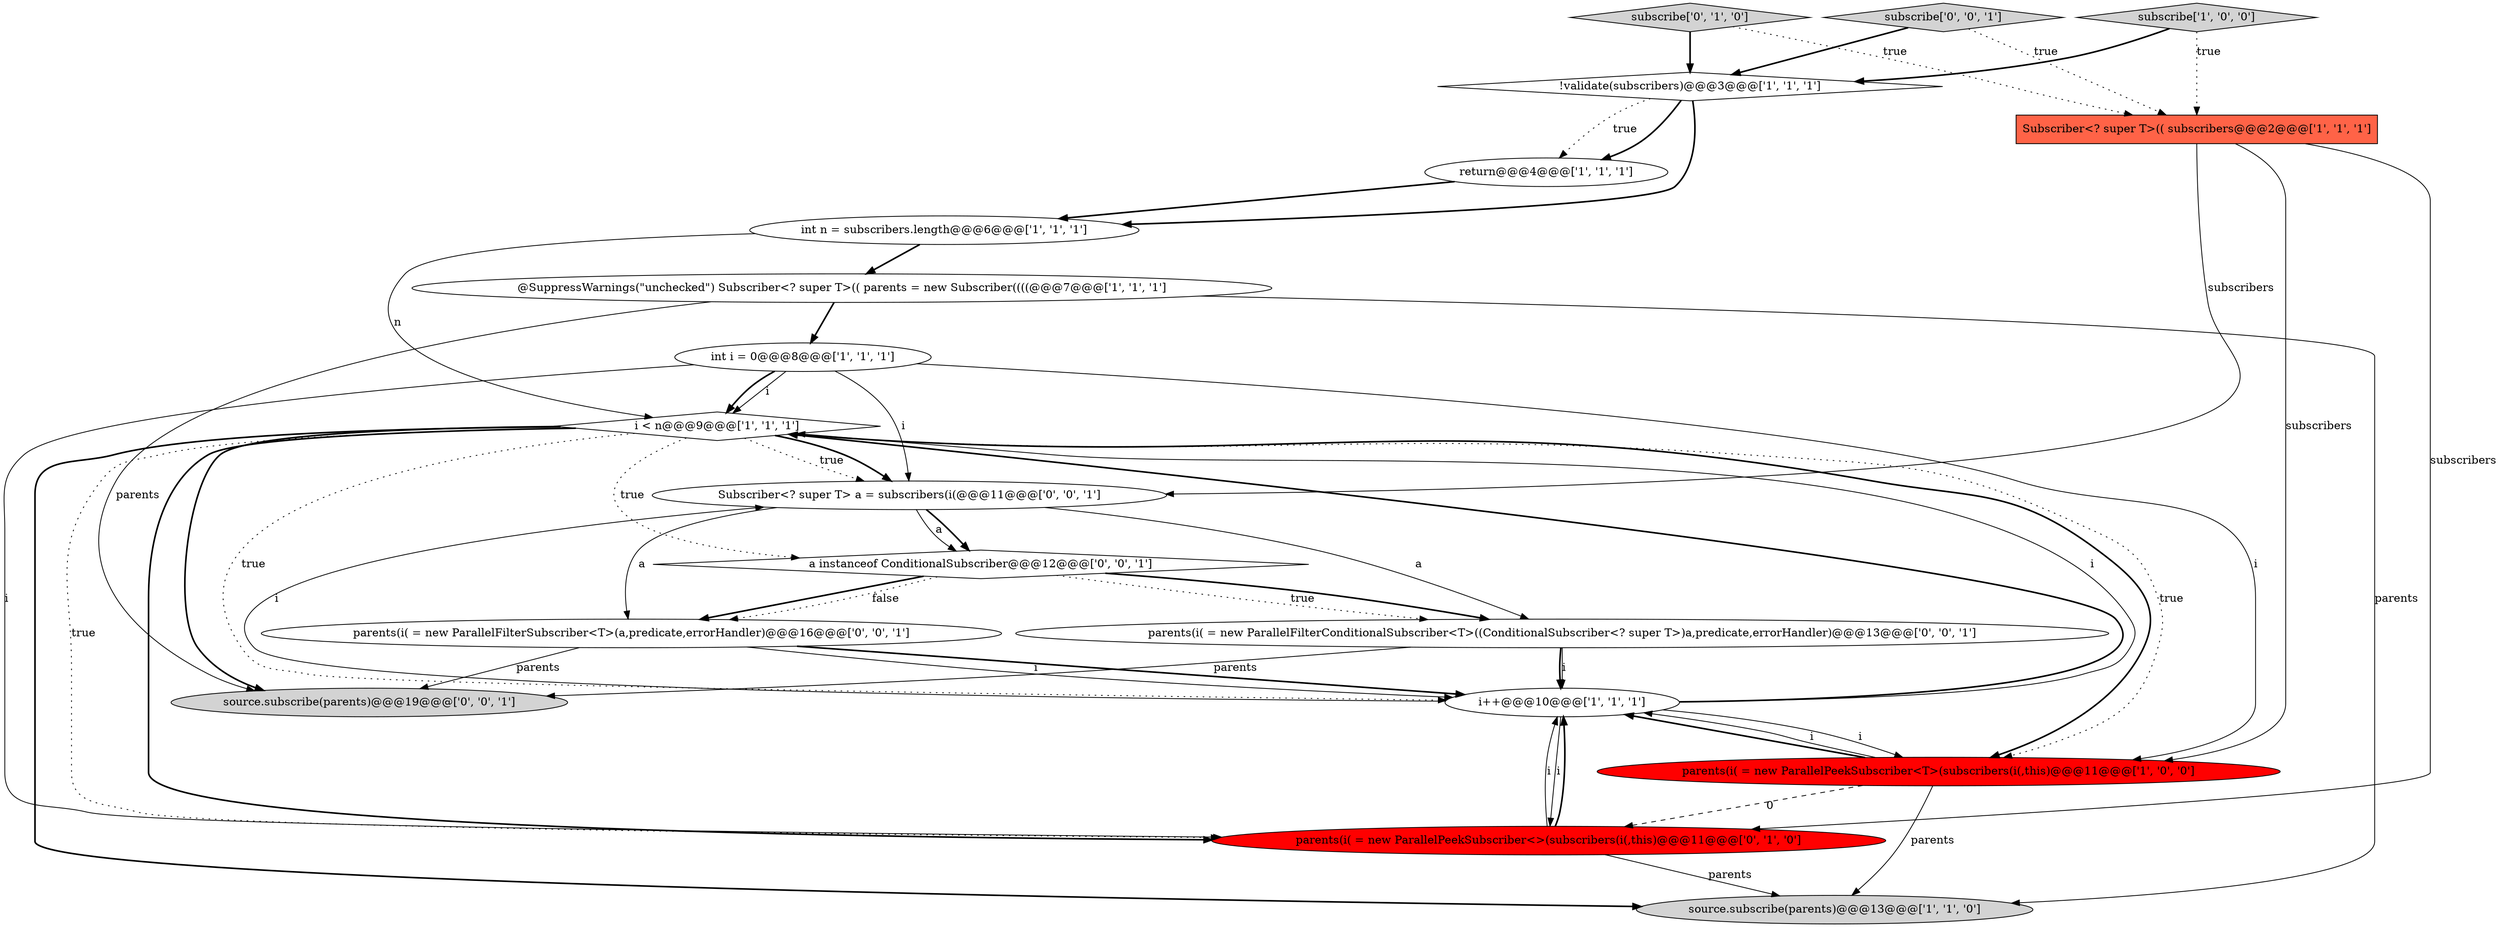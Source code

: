 digraph {
11 [style = filled, label = "subscribe['0', '1', '0']", fillcolor = lightgray, shape = diamond image = "AAA0AAABBB2BBB"];
7 [style = filled, label = "int i = 0@@@8@@@['1', '1', '1']", fillcolor = white, shape = ellipse image = "AAA0AAABBB1BBB"];
4 [style = filled, label = "!validate(subscribers)@@@3@@@['1', '1', '1']", fillcolor = white, shape = diamond image = "AAA0AAABBB1BBB"];
14 [style = filled, label = "Subscriber<? super T> a = subscribers(i(@@@11@@@['0', '0', '1']", fillcolor = white, shape = ellipse image = "AAA0AAABBB3BBB"];
12 [style = filled, label = "parents(i( = new ParallelPeekSubscriber<>(subscribers(i(,this)@@@11@@@['0', '1', '0']", fillcolor = red, shape = ellipse image = "AAA1AAABBB2BBB"];
9 [style = filled, label = "Subscriber<? super T>(( subscribers@@@2@@@['1', '1', '1']", fillcolor = tomato, shape = box image = "AAA0AAABBB1BBB"];
5 [style = filled, label = "i < n@@@9@@@['1', '1', '1']", fillcolor = white, shape = diamond image = "AAA0AAABBB1BBB"];
15 [style = filled, label = "subscribe['0', '0', '1']", fillcolor = lightgray, shape = diamond image = "AAA0AAABBB3BBB"];
18 [style = filled, label = "source.subscribe(parents)@@@19@@@['0', '0', '1']", fillcolor = lightgray, shape = ellipse image = "AAA0AAABBB3BBB"];
3 [style = filled, label = "subscribe['1', '0', '0']", fillcolor = lightgray, shape = diamond image = "AAA0AAABBB1BBB"];
17 [style = filled, label = "parents(i( = new ParallelFilterSubscriber<T>(a,predicate,errorHandler)@@@16@@@['0', '0', '1']", fillcolor = white, shape = ellipse image = "AAA0AAABBB3BBB"];
16 [style = filled, label = "parents(i( = new ParallelFilterConditionalSubscriber<T>((ConditionalSubscriber<? super T>)a,predicate,errorHandler)@@@13@@@['0', '0', '1']", fillcolor = white, shape = ellipse image = "AAA0AAABBB3BBB"];
1 [style = filled, label = "i++@@@10@@@['1', '1', '1']", fillcolor = white, shape = ellipse image = "AAA0AAABBB1BBB"];
13 [style = filled, label = "a instanceof ConditionalSubscriber@@@12@@@['0', '0', '1']", fillcolor = white, shape = diamond image = "AAA0AAABBB3BBB"];
0 [style = filled, label = "return@@@4@@@['1', '1', '1']", fillcolor = white, shape = ellipse image = "AAA0AAABBB1BBB"];
10 [style = filled, label = "@SuppressWarnings(\"unchecked\") Subscriber<? super T>(( parents = new Subscriber((((@@@7@@@['1', '1', '1']", fillcolor = white, shape = ellipse image = "AAA0AAABBB1BBB"];
6 [style = filled, label = "int n = subscribers.length@@@6@@@['1', '1', '1']", fillcolor = white, shape = ellipse image = "AAA0AAABBB1BBB"];
8 [style = filled, label = "parents(i( = new ParallelPeekSubscriber<T>(subscribers(i(,this)@@@11@@@['1', '0', '0']", fillcolor = red, shape = ellipse image = "AAA1AAABBB1BBB"];
2 [style = filled, label = "source.subscribe(parents)@@@13@@@['1', '1', '0']", fillcolor = lightgray, shape = ellipse image = "AAA0AAABBB1BBB"];
1->5 [style = bold, label=""];
6->5 [style = solid, label="n"];
5->14 [style = dotted, label="true"];
13->16 [style = dotted, label="true"];
5->8 [style = bold, label=""];
17->18 [style = solid, label="parents"];
17->1 [style = bold, label=""];
9->12 [style = solid, label="subscribers"];
4->6 [style = bold, label=""];
0->6 [style = bold, label=""];
10->18 [style = solid, label="parents"];
4->0 [style = dotted, label="true"];
1->5 [style = solid, label="i"];
5->1 [style = dotted, label="true"];
11->4 [style = bold, label=""];
1->14 [style = solid, label="i"];
8->12 [style = dashed, label="0"];
11->9 [style = dotted, label="true"];
1->8 [style = solid, label="i"];
5->18 [style = bold, label=""];
3->9 [style = dotted, label="true"];
8->2 [style = solid, label="parents"];
5->12 [style = dotted, label="true"];
5->14 [style = bold, label=""];
12->1 [style = bold, label=""];
10->7 [style = bold, label=""];
3->4 [style = bold, label=""];
13->16 [style = bold, label=""];
10->2 [style = solid, label="parents"];
15->9 [style = dotted, label="true"];
4->0 [style = bold, label=""];
7->5 [style = solid, label="i"];
7->12 [style = solid, label="i"];
8->1 [style = bold, label=""];
14->17 [style = solid, label="a"];
5->13 [style = dotted, label="true"];
5->2 [style = bold, label=""];
14->13 [style = solid, label="a"];
7->5 [style = bold, label=""];
9->8 [style = solid, label="subscribers"];
16->18 [style = solid, label="parents"];
14->16 [style = solid, label="a"];
17->1 [style = solid, label="i"];
13->17 [style = bold, label=""];
5->12 [style = bold, label=""];
13->17 [style = dotted, label="false"];
16->1 [style = bold, label=""];
16->1 [style = solid, label="i"];
8->1 [style = solid, label="i"];
12->2 [style = solid, label="parents"];
9->14 [style = solid, label="subscribers"];
1->12 [style = solid, label="i"];
6->10 [style = bold, label=""];
12->1 [style = solid, label="i"];
15->4 [style = bold, label=""];
14->13 [style = bold, label=""];
5->8 [style = dotted, label="true"];
7->8 [style = solid, label="i"];
7->14 [style = solid, label="i"];
}
